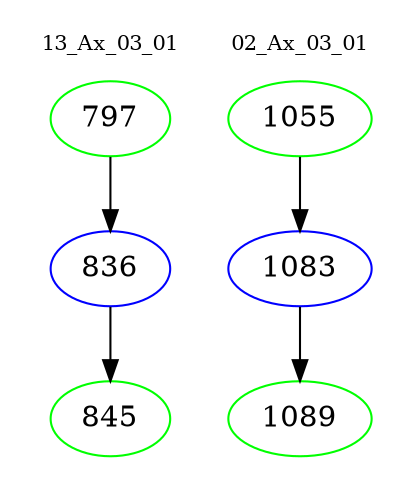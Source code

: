 digraph{
subgraph cluster_0 {
color = white
label = "13_Ax_03_01";
fontsize=10;
T0_797 [label="797", color="green"]
T0_797 -> T0_836 [color="black"]
T0_836 [label="836", color="blue"]
T0_836 -> T0_845 [color="black"]
T0_845 [label="845", color="green"]
}
subgraph cluster_1 {
color = white
label = "02_Ax_03_01";
fontsize=10;
T1_1055 [label="1055", color="green"]
T1_1055 -> T1_1083 [color="black"]
T1_1083 [label="1083", color="blue"]
T1_1083 -> T1_1089 [color="black"]
T1_1089 [label="1089", color="green"]
}
}
